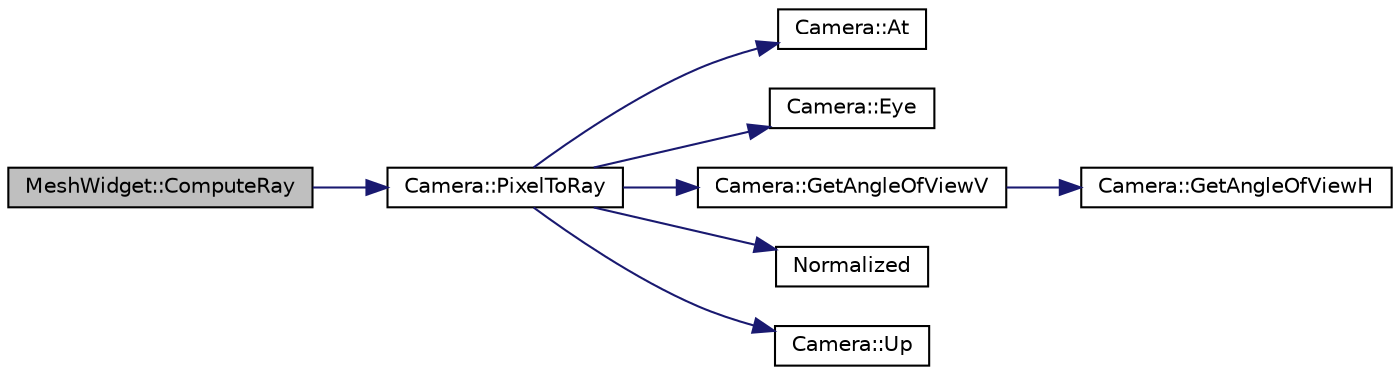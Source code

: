 digraph "MeshWidget::ComputeRay"
{
 // LATEX_PDF_SIZE
  edge [fontname="Helvetica",fontsize="10",labelfontname="Helvetica",labelfontsize="10"];
  node [fontname="Helvetica",fontsize="10",shape=record];
  rankdir="LR";
  Node1 [label="MeshWidget::ComputeRay",height=0.2,width=0.4,color="black", fillcolor="grey75", style="filled", fontcolor="black",tooltip="Computes a ray from a pixel."];
  Node1 -> Node2 [color="midnightblue",fontsize="10",style="solid",fontname="Helvetica"];
  Node2 [label="Camera::PixelToRay",height=0.2,width=0.4,color="black", fillcolor="white", style="filled",URL="$class_camera.html#a80e5e7f22b83f321b8f83b388aae1926",tooltip="Compute the equation of a ray given a pixel in the camera plane."];
  Node2 -> Node3 [color="midnightblue",fontsize="10",style="solid",fontname="Helvetica"];
  Node3 [label="Camera::At",height=0.2,width=0.4,color="black", fillcolor="white", style="filled",URL="$class_camera.html#ac2acdbc16b08d9f52a9c585c3b248f95",tooltip="Returns the look-at point."];
  Node2 -> Node4 [color="midnightblue",fontsize="10",style="solid",fontname="Helvetica"];
  Node4 [label="Camera::Eye",height=0.2,width=0.4,color="black", fillcolor="white", style="filled",URL="$class_camera.html#a2a75d041c832597daf3170481a11832f",tooltip="Returns the eye point."];
  Node2 -> Node5 [color="midnightblue",fontsize="10",style="solid",fontname="Helvetica"];
  Node5 [label="Camera::GetAngleOfViewV",height=0.2,width=0.4,color="black", fillcolor="white", style="filled",URL="$class_camera.html#a10e3b183465dd2c7b3d2220684b67389",tooltip="Returns the vertical angle of view."];
  Node5 -> Node6 [color="midnightblue",fontsize="10",style="solid",fontname="Helvetica"];
  Node6 [label="Camera::GetAngleOfViewH",height=0.2,width=0.4,color="black", fillcolor="white", style="filled",URL="$class_camera.html#a3fd16cdcc605617518f8dc50291ff0ab",tooltip="Returns the horizontal angle of view."];
  Node2 -> Node7 [color="midnightblue",fontsize="10",style="solid",fontname="Helvetica"];
  Node7 [label="Normalized",height=0.2,width=0.4,color="black", fillcolor="white", style="filled",URL="$evector_8h.html#a69dac1e81907adf00b7ac711610542a6",tooltip="Return a normalized vector."];
  Node2 -> Node8 [color="midnightblue",fontsize="10",style="solid",fontname="Helvetica"];
  Node8 [label="Camera::Up",height=0.2,width=0.4,color="black", fillcolor="white", style="filled",URL="$class_camera.html#a6214c085bb48cc16890798b8bff06b85",tooltip="Returns the up point."];
}
